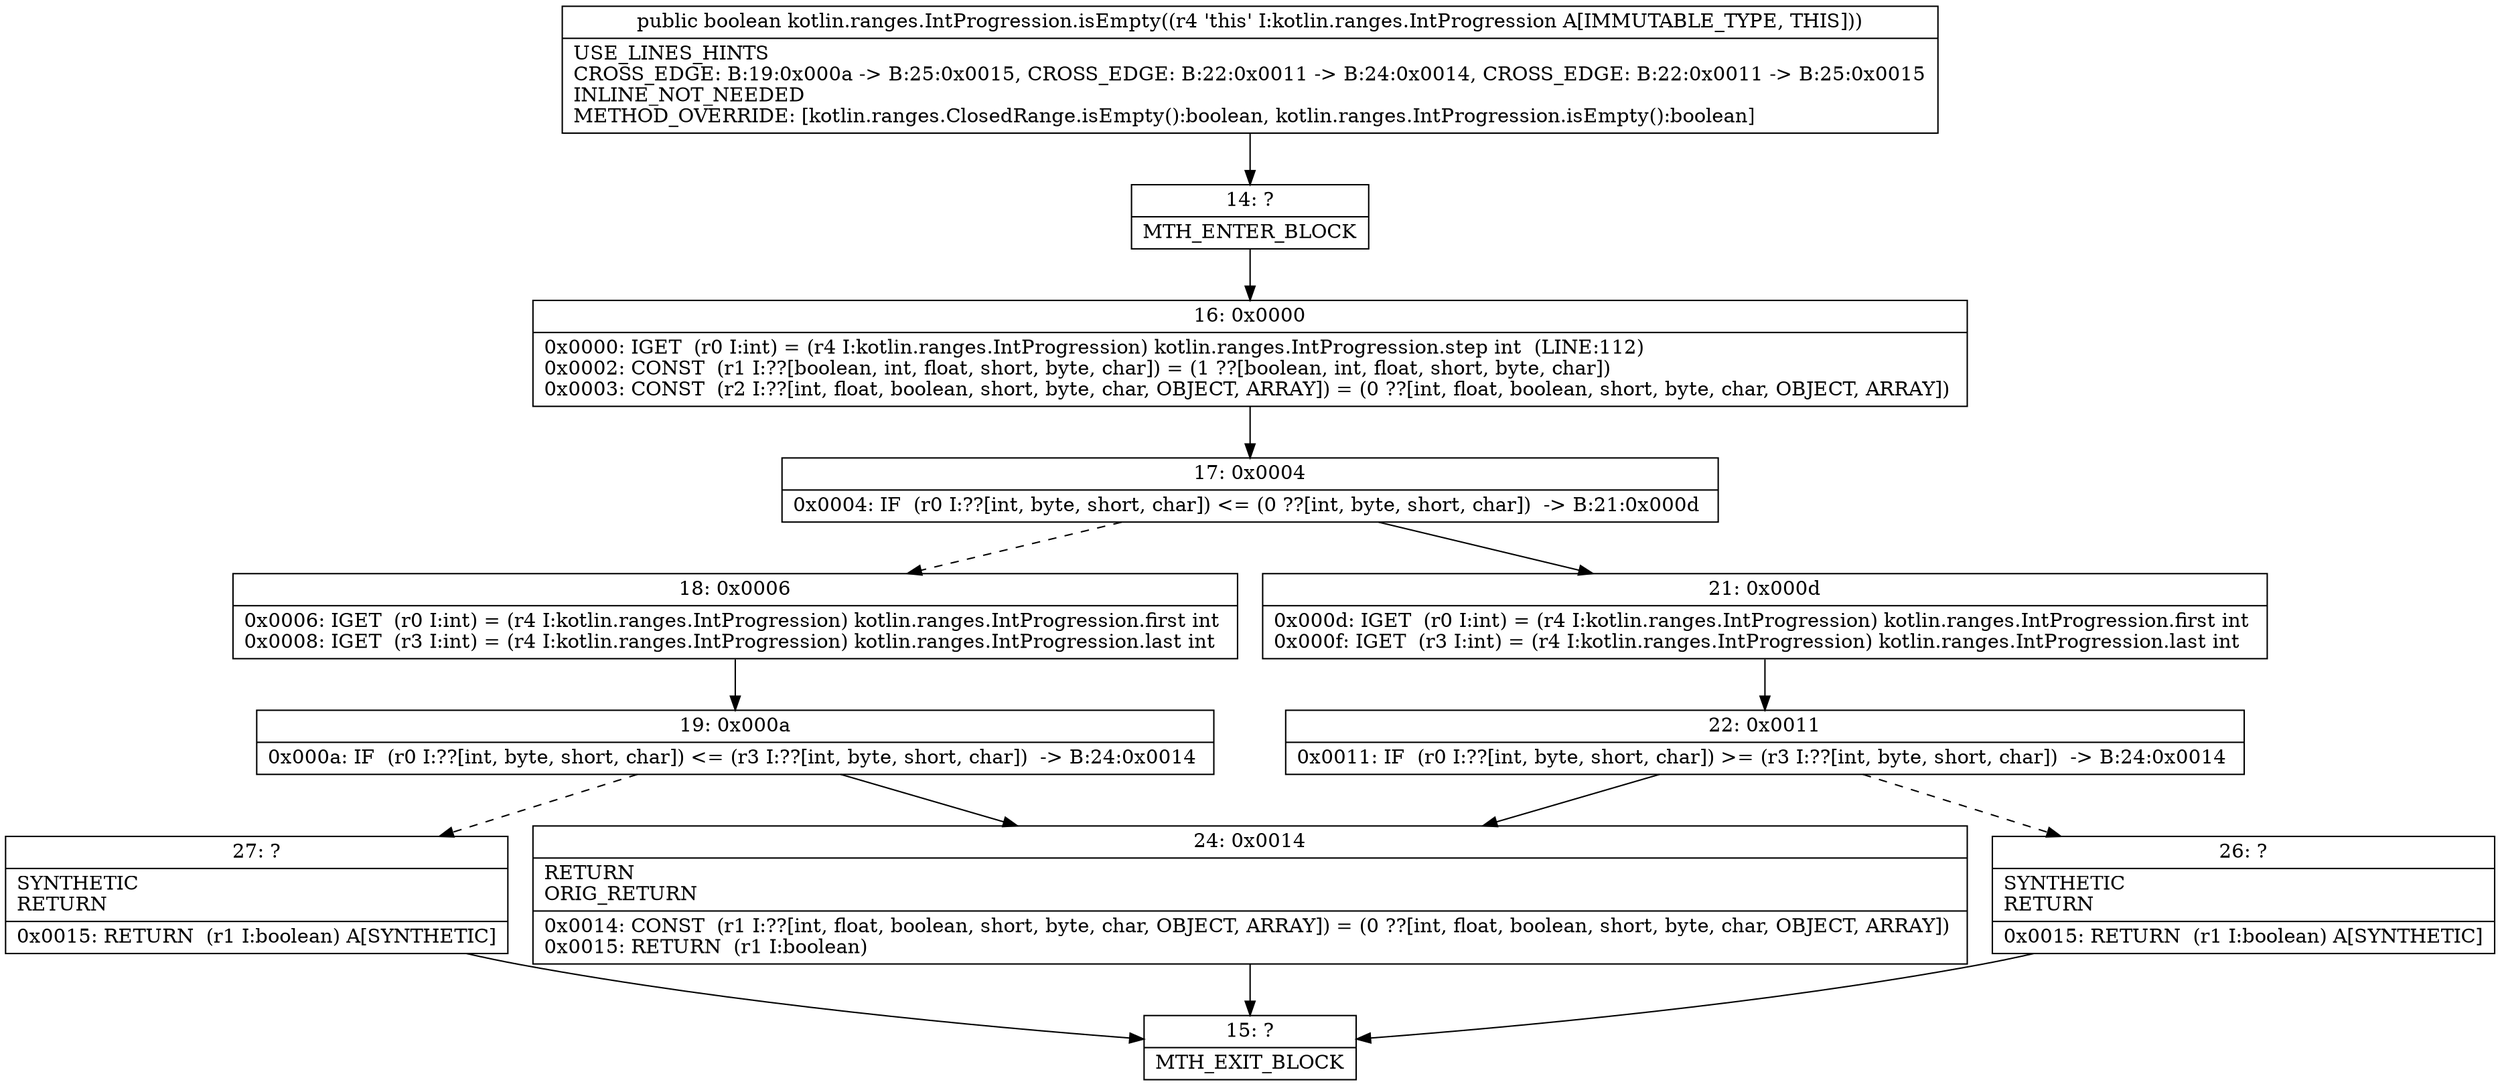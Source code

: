 digraph "CFG forkotlin.ranges.IntProgression.isEmpty()Z" {
Node_14 [shape=record,label="{14\:\ ?|MTH_ENTER_BLOCK\l}"];
Node_16 [shape=record,label="{16\:\ 0x0000|0x0000: IGET  (r0 I:int) = (r4 I:kotlin.ranges.IntProgression) kotlin.ranges.IntProgression.step int  (LINE:112)\l0x0002: CONST  (r1 I:??[boolean, int, float, short, byte, char]) = (1 ??[boolean, int, float, short, byte, char]) \l0x0003: CONST  (r2 I:??[int, float, boolean, short, byte, char, OBJECT, ARRAY]) = (0 ??[int, float, boolean, short, byte, char, OBJECT, ARRAY]) \l}"];
Node_17 [shape=record,label="{17\:\ 0x0004|0x0004: IF  (r0 I:??[int, byte, short, char]) \<= (0 ??[int, byte, short, char])  \-\> B:21:0x000d \l}"];
Node_18 [shape=record,label="{18\:\ 0x0006|0x0006: IGET  (r0 I:int) = (r4 I:kotlin.ranges.IntProgression) kotlin.ranges.IntProgression.first int \l0x0008: IGET  (r3 I:int) = (r4 I:kotlin.ranges.IntProgression) kotlin.ranges.IntProgression.last int \l}"];
Node_19 [shape=record,label="{19\:\ 0x000a|0x000a: IF  (r0 I:??[int, byte, short, char]) \<= (r3 I:??[int, byte, short, char])  \-\> B:24:0x0014 \l}"];
Node_24 [shape=record,label="{24\:\ 0x0014|RETURN\lORIG_RETURN\l|0x0014: CONST  (r1 I:??[int, float, boolean, short, byte, char, OBJECT, ARRAY]) = (0 ??[int, float, boolean, short, byte, char, OBJECT, ARRAY]) \l0x0015: RETURN  (r1 I:boolean) \l}"];
Node_15 [shape=record,label="{15\:\ ?|MTH_EXIT_BLOCK\l}"];
Node_27 [shape=record,label="{27\:\ ?|SYNTHETIC\lRETURN\l|0x0015: RETURN  (r1 I:boolean) A[SYNTHETIC]\l}"];
Node_21 [shape=record,label="{21\:\ 0x000d|0x000d: IGET  (r0 I:int) = (r4 I:kotlin.ranges.IntProgression) kotlin.ranges.IntProgression.first int \l0x000f: IGET  (r3 I:int) = (r4 I:kotlin.ranges.IntProgression) kotlin.ranges.IntProgression.last int \l}"];
Node_22 [shape=record,label="{22\:\ 0x0011|0x0011: IF  (r0 I:??[int, byte, short, char]) \>= (r3 I:??[int, byte, short, char])  \-\> B:24:0x0014 \l}"];
Node_26 [shape=record,label="{26\:\ ?|SYNTHETIC\lRETURN\l|0x0015: RETURN  (r1 I:boolean) A[SYNTHETIC]\l}"];
MethodNode[shape=record,label="{public boolean kotlin.ranges.IntProgression.isEmpty((r4 'this' I:kotlin.ranges.IntProgression A[IMMUTABLE_TYPE, THIS]))  | USE_LINES_HINTS\lCROSS_EDGE: B:19:0x000a \-\> B:25:0x0015, CROSS_EDGE: B:22:0x0011 \-\> B:24:0x0014, CROSS_EDGE: B:22:0x0011 \-\> B:25:0x0015\lINLINE_NOT_NEEDED\lMETHOD_OVERRIDE: [kotlin.ranges.ClosedRange.isEmpty():boolean, kotlin.ranges.IntProgression.isEmpty():boolean]\l}"];
MethodNode -> Node_14;Node_14 -> Node_16;
Node_16 -> Node_17;
Node_17 -> Node_18[style=dashed];
Node_17 -> Node_21;
Node_18 -> Node_19;
Node_19 -> Node_24;
Node_19 -> Node_27[style=dashed];
Node_24 -> Node_15;
Node_27 -> Node_15;
Node_21 -> Node_22;
Node_22 -> Node_24;
Node_22 -> Node_26[style=dashed];
Node_26 -> Node_15;
}

